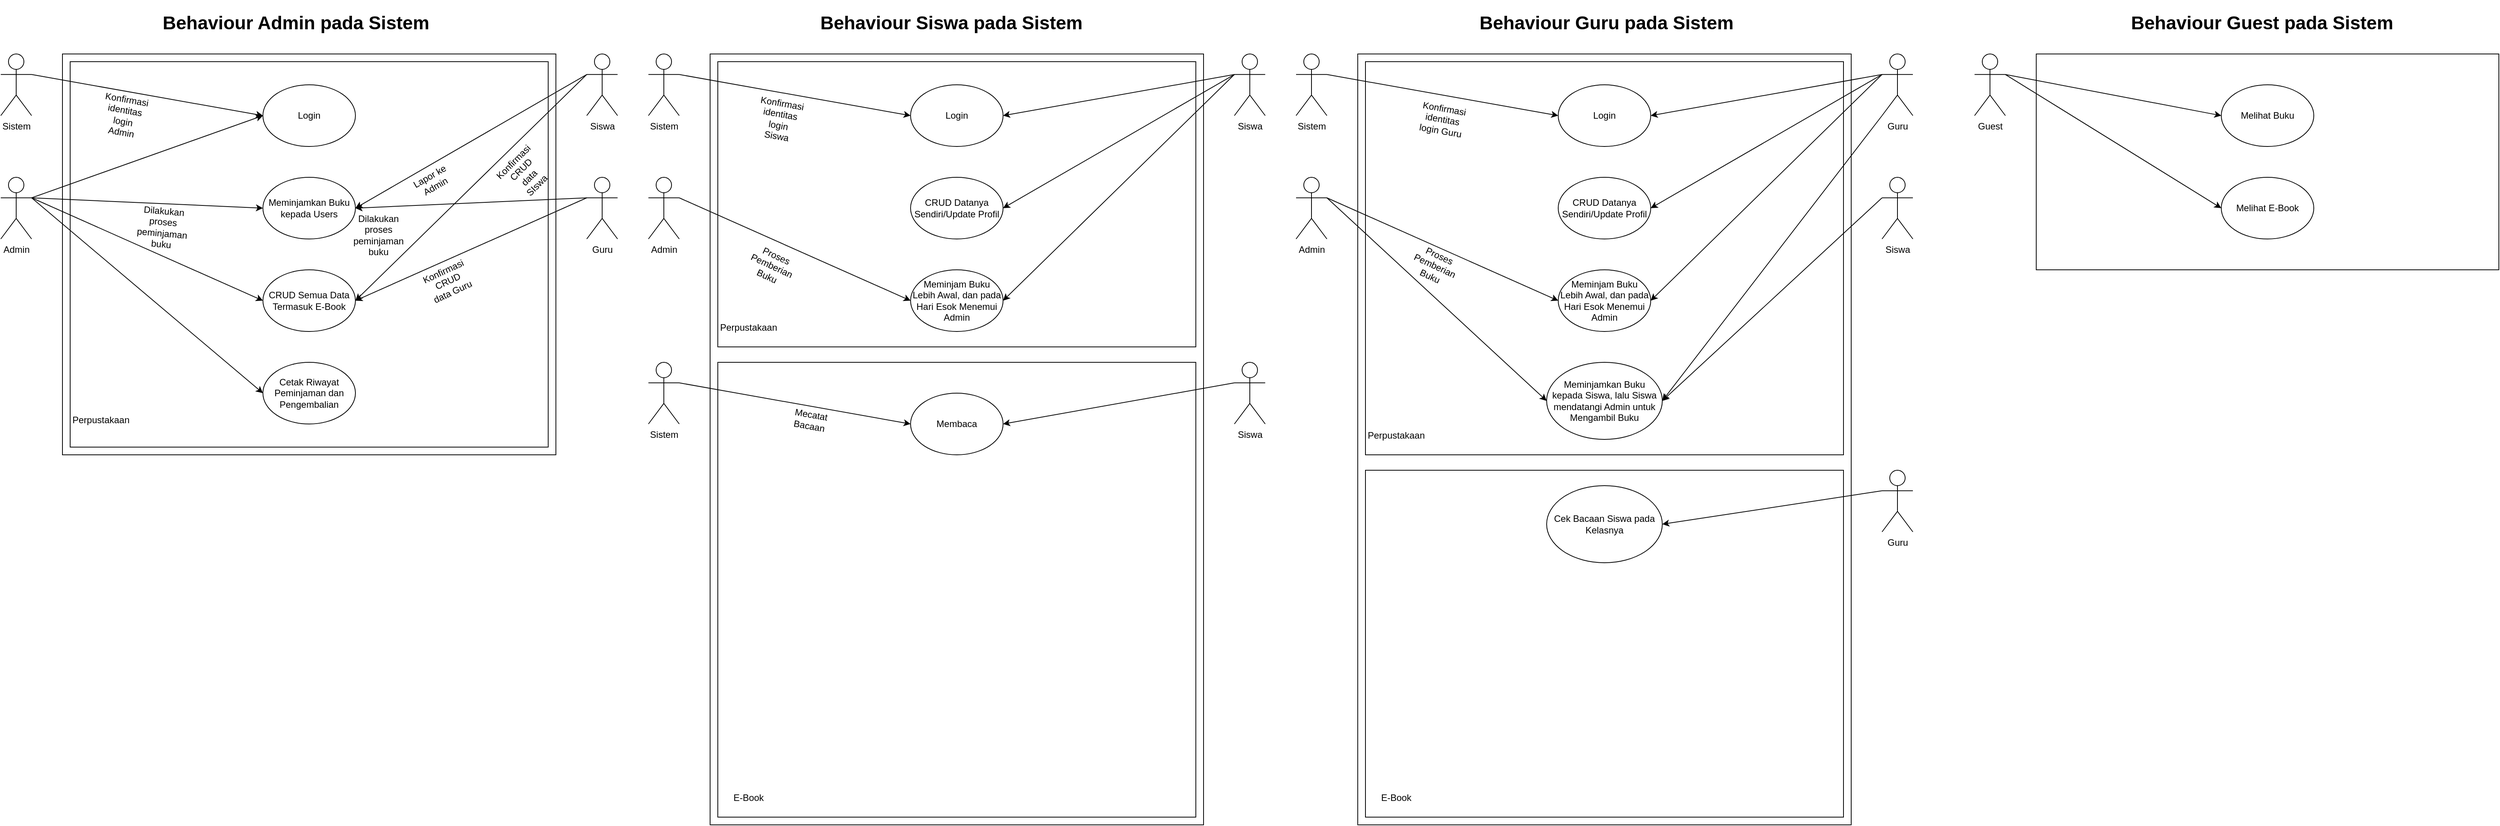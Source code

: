 <mxfile version="17.2.4" type="device"><diagram id="cAWzDEBJxJfLilxjlkbB" name="Perpustakaan MI"><mxGraphModel dx="1304" dy="698" grid="1" gridSize="10" guides="1" tooltips="1" connect="1" arrows="1" fold="1" page="1" pageScale="1" pageWidth="850" pageHeight="1100" math="0" shadow="0"><root><mxCell id="0"/><mxCell id="1" parent="0"/><mxCell id="WylW8twNO8rT4SedqsGJ-59" value="" style="rounded=0;whiteSpace=wrap;html=1;" parent="1" vertex="1"><mxGeometry x="2680" y="80" width="600" height="280" as="geometry"/></mxCell><mxCell id="WylW8twNO8rT4SedqsGJ-41" value="" style="rounded=0;whiteSpace=wrap;html=1;" parent="1" vertex="1"><mxGeometry x="1800" y="80" width="640" height="1000" as="geometry"/></mxCell><mxCell id="WylW8twNO8rT4SedqsGJ-26" value="" style="rounded=0;whiteSpace=wrap;html=1;" parent="1" vertex="1"><mxGeometry x="960" y="80" width="640" height="1000" as="geometry"/></mxCell><mxCell id="S-rxiM9MVwrU-0wHJ5Mt-27" value="" style="rounded=0;whiteSpace=wrap;html=1;" parent="1" vertex="1"><mxGeometry x="1810" y="90" width="620" height="510" as="geometry"/></mxCell><mxCell id="S-rxiM9MVwrU-0wHJ5Mt-17" value="" style="rounded=0;whiteSpace=wrap;html=1;fillColor=default;" parent="1" vertex="1"><mxGeometry x="970" y="90" width="620" height="370" as="geometry"/></mxCell><mxCell id="WylW8twNO8rT4SedqsGJ-3" value="" style="rounded=0;whiteSpace=wrap;html=1;" parent="1" vertex="1"><mxGeometry x="120" y="80" width="640" height="520" as="geometry"/></mxCell><mxCell id="S-rxiM9MVwrU-0wHJ5Mt-6" value="" style="rounded=0;whiteSpace=wrap;html=1;" parent="1" vertex="1"><mxGeometry x="130" y="90" width="620" height="500" as="geometry"/></mxCell><mxCell id="WylW8twNO8rT4SedqsGJ-11" style="edgeStyle=none;rounded=0;orthogonalLoop=1;jettySize=auto;html=1;exitX=1;exitY=0.333;exitDx=0;exitDy=0;exitPerimeter=0;entryX=0;entryY=0.5;entryDx=0;entryDy=0;" parent="1" source="WylW8twNO8rT4SedqsGJ-1" target="WylW8twNO8rT4SedqsGJ-4" edge="1"><mxGeometry relative="1" as="geometry"/></mxCell><mxCell id="WylW8twNO8rT4SedqsGJ-1" value="Sistem" style="shape=umlActor;verticalLabelPosition=bottom;verticalAlign=top;html=1;outlineConnect=0;" parent="1" vertex="1"><mxGeometry x="40" y="80" width="40" height="80" as="geometry"/></mxCell><mxCell id="WylW8twNO8rT4SedqsGJ-10" style="rounded=0;orthogonalLoop=1;jettySize=auto;html=1;exitX=1;exitY=0.333;exitDx=0;exitDy=0;exitPerimeter=0;entryX=0;entryY=0.5;entryDx=0;entryDy=0;" parent="1" source="WylW8twNO8rT4SedqsGJ-2" target="WylW8twNO8rT4SedqsGJ-4" edge="1"><mxGeometry relative="1" as="geometry"/></mxCell><mxCell id="WylW8twNO8rT4SedqsGJ-13" style="edgeStyle=none;rounded=0;orthogonalLoop=1;jettySize=auto;html=1;exitX=1;exitY=0.333;exitDx=0;exitDy=0;exitPerimeter=0;entryX=0;entryY=0.5;entryDx=0;entryDy=0;" parent="1" source="WylW8twNO8rT4SedqsGJ-2" target="WylW8twNO8rT4SedqsGJ-5" edge="1"><mxGeometry relative="1" as="geometry"/></mxCell><mxCell id="WylW8twNO8rT4SedqsGJ-19" style="edgeStyle=none;rounded=0;orthogonalLoop=1;jettySize=auto;html=1;exitX=1;exitY=0.333;exitDx=0;exitDy=0;exitPerimeter=0;entryX=0;entryY=0.5;entryDx=0;entryDy=0;" parent="1" source="WylW8twNO8rT4SedqsGJ-2" target="WylW8twNO8rT4SedqsGJ-6" edge="1"><mxGeometry relative="1" as="geometry"/></mxCell><mxCell id="WylW8twNO8rT4SedqsGJ-24" style="edgeStyle=none;rounded=0;orthogonalLoop=1;jettySize=auto;html=1;exitX=1;exitY=0.333;exitDx=0;exitDy=0;exitPerimeter=0;entryX=0;entryY=0.5;entryDx=0;entryDy=0;" parent="1" source="WylW8twNO8rT4SedqsGJ-2" target="WylW8twNO8rT4SedqsGJ-7" edge="1"><mxGeometry relative="1" as="geometry"/></mxCell><mxCell id="WylW8twNO8rT4SedqsGJ-2" value="Admin" style="shape=umlActor;verticalLabelPosition=bottom;verticalAlign=top;html=1;outlineConnect=0;" parent="1" vertex="1"><mxGeometry x="40" y="240" width="40" height="80" as="geometry"/></mxCell><mxCell id="WylW8twNO8rT4SedqsGJ-4" value="Login" style="ellipse;whiteSpace=wrap;html=1;fillColor=default;" parent="1" vertex="1"><mxGeometry x="380" y="120" width="120" height="80" as="geometry"/></mxCell><mxCell id="WylW8twNO8rT4SedqsGJ-5" value="Meminjamkan Buku kepada Users" style="ellipse;whiteSpace=wrap;html=1;fillColor=default;" parent="1" vertex="1"><mxGeometry x="380" y="240" width="120" height="80" as="geometry"/></mxCell><mxCell id="WylW8twNO8rT4SedqsGJ-6" value="CRUD Semua Data Termasuk E-Book" style="ellipse;whiteSpace=wrap;html=1;fillColor=default;" parent="1" vertex="1"><mxGeometry x="380" y="360" width="120" height="80" as="geometry"/></mxCell><mxCell id="WylW8twNO8rT4SedqsGJ-7" value="Cetak Riwayat Peminjaman dan Pengembalian" style="ellipse;whiteSpace=wrap;html=1;fillColor=default;" parent="1" vertex="1"><mxGeometry x="380" y="480" width="120" height="80" as="geometry"/></mxCell><mxCell id="WylW8twNO8rT4SedqsGJ-14" style="edgeStyle=none;rounded=0;orthogonalLoop=1;jettySize=auto;html=1;exitX=0;exitY=0.333;exitDx=0;exitDy=0;exitPerimeter=0;entryX=1;entryY=0.5;entryDx=0;entryDy=0;" parent="1" source="WylW8twNO8rT4SedqsGJ-8" target="WylW8twNO8rT4SedqsGJ-5" edge="1"><mxGeometry relative="1" as="geometry"/></mxCell><mxCell id="WylW8twNO8rT4SedqsGJ-20" style="edgeStyle=none;rounded=0;orthogonalLoop=1;jettySize=auto;html=1;exitX=0;exitY=0.333;exitDx=0;exitDy=0;exitPerimeter=0;entryX=1;entryY=0.5;entryDx=0;entryDy=0;" parent="1" source="WylW8twNO8rT4SedqsGJ-8" target="WylW8twNO8rT4SedqsGJ-6" edge="1"><mxGeometry relative="1" as="geometry"/></mxCell><mxCell id="WylW8twNO8rT4SedqsGJ-8" value="Siswa" style="shape=umlActor;verticalLabelPosition=bottom;verticalAlign=top;html=1;outlineConnect=0;" parent="1" vertex="1"><mxGeometry x="800" y="80" width="40" height="80" as="geometry"/></mxCell><mxCell id="WylW8twNO8rT4SedqsGJ-15" style="edgeStyle=none;rounded=0;orthogonalLoop=1;jettySize=auto;html=1;exitX=0;exitY=0.333;exitDx=0;exitDy=0;exitPerimeter=0;entryX=1;entryY=0.5;entryDx=0;entryDy=0;" parent="1" source="WylW8twNO8rT4SedqsGJ-9" target="WylW8twNO8rT4SedqsGJ-5" edge="1"><mxGeometry relative="1" as="geometry"><mxPoint x="500" y="280" as="targetPoint"/></mxGeometry></mxCell><mxCell id="WylW8twNO8rT4SedqsGJ-21" style="edgeStyle=none;rounded=0;orthogonalLoop=1;jettySize=auto;html=1;exitX=0;exitY=0.333;exitDx=0;exitDy=0;exitPerimeter=0;entryX=1;entryY=0.5;entryDx=0;entryDy=0;" parent="1" source="WylW8twNO8rT4SedqsGJ-9" target="WylW8twNO8rT4SedqsGJ-6" edge="1"><mxGeometry relative="1" as="geometry"><mxPoint x="570" y="360" as="targetPoint"/></mxGeometry></mxCell><mxCell id="WylW8twNO8rT4SedqsGJ-9" value="Guru" style="shape=umlActor;verticalLabelPosition=bottom;verticalAlign=top;html=1;outlineConnect=0;" parent="1" vertex="1"><mxGeometry x="800" y="240" width="40" height="80" as="geometry"/></mxCell><mxCell id="WylW8twNO8rT4SedqsGJ-12" value="Konfirmasi identitas login Admin" style="text;html=1;strokeColor=none;fillColor=none;align=center;verticalAlign=middle;whiteSpace=wrap;rounded=0;rotation=10;" parent="1" vertex="1"><mxGeometry x="170" y="145" width="60" height="30" as="geometry"/></mxCell><mxCell id="WylW8twNO8rT4SedqsGJ-16" value="Lapor ke Admin" style="text;html=1;strokeColor=none;fillColor=none;align=center;verticalAlign=middle;whiteSpace=wrap;rounded=0;rotation=-30;" parent="1" vertex="1"><mxGeometry x="570" y="230" width="60" height="30" as="geometry"/></mxCell><mxCell id="WylW8twNO8rT4SedqsGJ-17" value="Dilakukan proses peminjaman buku" style="text;html=1;strokeColor=none;fillColor=none;align=center;verticalAlign=middle;whiteSpace=wrap;rounded=0;rotation=0;" parent="1" vertex="1"><mxGeometry x="500" y="300" width="60" height="30" as="geometry"/></mxCell><mxCell id="WylW8twNO8rT4SedqsGJ-18" value="Dilakukan proses peminjaman buku" style="text;html=1;strokeColor=none;fillColor=none;align=center;verticalAlign=middle;whiteSpace=wrap;rounded=0;rotation=5;" parent="1" vertex="1"><mxGeometry x="220" y="290" width="60" height="30" as="geometry"/></mxCell><mxCell id="WylW8twNO8rT4SedqsGJ-22" value="Konfirmasi CRUD data Guru" style="text;html=1;strokeColor=none;fillColor=none;align=center;verticalAlign=middle;whiteSpace=wrap;rounded=0;rotation=-25;" parent="1" vertex="1"><mxGeometry x="590" y="360" width="60" height="30" as="geometry"/></mxCell><mxCell id="WylW8twNO8rT4SedqsGJ-23" value="Konfirmasi CRUD data SIswa" style="text;html=1;strokeColor=none;fillColor=none;align=center;verticalAlign=middle;whiteSpace=wrap;rounded=0;rotation=-45;" parent="1" vertex="1"><mxGeometry x="690" y="220" width="60" height="30" as="geometry"/></mxCell><mxCell id="WylW8twNO8rT4SedqsGJ-33" style="edgeStyle=none;rounded=0;orthogonalLoop=1;jettySize=auto;html=1;exitX=1;exitY=0.333;exitDx=0;exitDy=0;exitPerimeter=0;entryX=0;entryY=0.5;entryDx=0;entryDy=0;" parent="1" source="WylW8twNO8rT4SedqsGJ-28" target="WylW8twNO8rT4SedqsGJ-30" edge="1"><mxGeometry relative="1" as="geometry"/></mxCell><mxCell id="WylW8twNO8rT4SedqsGJ-28" value="Sistem" style="shape=umlActor;verticalLabelPosition=bottom;verticalAlign=top;html=1;outlineConnect=0;" parent="1" vertex="1"><mxGeometry x="880" y="80" width="40" height="80" as="geometry"/></mxCell><mxCell id="WylW8twNO8rT4SedqsGJ-32" style="edgeStyle=none;rounded=0;orthogonalLoop=1;jettySize=auto;html=1;exitX=0;exitY=0.333;exitDx=0;exitDy=0;exitPerimeter=0;entryX=1;entryY=0.5;entryDx=0;entryDy=0;" parent="1" source="WylW8twNO8rT4SedqsGJ-29" target="WylW8twNO8rT4SedqsGJ-30" edge="1"><mxGeometry relative="1" as="geometry"/></mxCell><mxCell id="WylW8twNO8rT4SedqsGJ-35" style="edgeStyle=none;rounded=0;orthogonalLoop=1;jettySize=auto;html=1;exitX=0;exitY=0.333;exitDx=0;exitDy=0;exitPerimeter=0;entryX=1;entryY=0.5;entryDx=0;entryDy=0;" parent="1" source="WylW8twNO8rT4SedqsGJ-29" target="WylW8twNO8rT4SedqsGJ-34" edge="1"><mxGeometry relative="1" as="geometry"/></mxCell><mxCell id="WylW8twNO8rT4SedqsGJ-37" style="edgeStyle=none;rounded=0;orthogonalLoop=1;jettySize=auto;html=1;exitX=0;exitY=0.333;exitDx=0;exitDy=0;exitPerimeter=0;entryX=1;entryY=0.5;entryDx=0;entryDy=0;" parent="1" source="WylW8twNO8rT4SedqsGJ-29" target="WylW8twNO8rT4SedqsGJ-36" edge="1"><mxGeometry relative="1" as="geometry"/></mxCell><mxCell id="WylW8twNO8rT4SedqsGJ-29" value="Siswa" style="shape=umlActor;verticalLabelPosition=bottom;verticalAlign=top;html=1;outlineConnect=0;" parent="1" vertex="1"><mxGeometry x="1640" y="80" width="40" height="80" as="geometry"/></mxCell><mxCell id="WylW8twNO8rT4SedqsGJ-30" value="Login" style="ellipse;whiteSpace=wrap;html=1;fillColor=default;" parent="1" vertex="1"><mxGeometry x="1220" y="120" width="120" height="80" as="geometry"/></mxCell><mxCell id="WylW8twNO8rT4SedqsGJ-31" value="Konfirmasi identitas login Siswa" style="text;html=1;strokeColor=none;fillColor=none;align=center;verticalAlign=middle;whiteSpace=wrap;rounded=0;rotation=10;" parent="1" vertex="1"><mxGeometry x="1020" y="150" width="60" height="30" as="geometry"/></mxCell><mxCell id="WylW8twNO8rT4SedqsGJ-34" value="CRUD Datanya Sendiri/Update Profil" style="ellipse;whiteSpace=wrap;html=1;fillColor=default;" parent="1" vertex="1"><mxGeometry x="1220" y="240" width="120" height="80" as="geometry"/></mxCell><mxCell id="WylW8twNO8rT4SedqsGJ-36" value="Meminjam Buku Lebih Awal, dan pada Hari Esok Menemui Admin" style="ellipse;whiteSpace=wrap;html=1;fillColor=default;" parent="1" vertex="1"><mxGeometry x="1220" y="360" width="120" height="80" as="geometry"/></mxCell><mxCell id="WylW8twNO8rT4SedqsGJ-39" style="edgeStyle=none;rounded=0;orthogonalLoop=1;jettySize=auto;html=1;exitX=1;exitY=0.333;exitDx=0;exitDy=0;exitPerimeter=0;entryX=0;entryY=0.5;entryDx=0;entryDy=0;" parent="1" source="WylW8twNO8rT4SedqsGJ-38" target="WylW8twNO8rT4SedqsGJ-36" edge="1"><mxGeometry relative="1" as="geometry"/></mxCell><mxCell id="WylW8twNO8rT4SedqsGJ-38" value="Admin" style="shape=umlActor;verticalLabelPosition=bottom;verticalAlign=top;html=1;outlineConnect=0;" parent="1" vertex="1"><mxGeometry x="880" y="240" width="40" height="80" as="geometry"/></mxCell><mxCell id="WylW8twNO8rT4SedqsGJ-40" value="Proses Pemberian Buku" style="text;html=1;strokeColor=none;fillColor=none;align=center;verticalAlign=middle;whiteSpace=wrap;rounded=0;rotation=25;" parent="1" vertex="1"><mxGeometry x="1010" y="340" width="60" height="30" as="geometry"/></mxCell><mxCell id="WylW8twNO8rT4SedqsGJ-47" style="edgeStyle=none;rounded=0;orthogonalLoop=1;jettySize=auto;html=1;exitX=1;exitY=0.333;exitDx=0;exitDy=0;exitPerimeter=0;entryX=0;entryY=0.5;entryDx=0;entryDy=0;" parent="1" source="WylW8twNO8rT4SedqsGJ-42" target="WylW8twNO8rT4SedqsGJ-45" edge="1"><mxGeometry relative="1" as="geometry"/></mxCell><mxCell id="WylW8twNO8rT4SedqsGJ-42" value="Sistem" style="shape=umlActor;verticalLabelPosition=bottom;verticalAlign=top;html=1;outlineConnect=0;" parent="1" vertex="1"><mxGeometry x="1720" y="80" width="40" height="80" as="geometry"/></mxCell><mxCell id="WylW8twNO8rT4SedqsGJ-46" style="edgeStyle=none;rounded=0;orthogonalLoop=1;jettySize=auto;html=1;exitX=0;exitY=0.333;exitDx=0;exitDy=0;exitPerimeter=0;entryX=1;entryY=0.5;entryDx=0;entryDy=0;" parent="1" source="WylW8twNO8rT4SedqsGJ-44" target="WylW8twNO8rT4SedqsGJ-45" edge="1"><mxGeometry relative="1" as="geometry"/></mxCell><mxCell id="WylW8twNO8rT4SedqsGJ-50" style="edgeStyle=none;rounded=0;orthogonalLoop=1;jettySize=auto;html=1;exitX=0;exitY=0.333;exitDx=0;exitDy=0;exitPerimeter=0;entryX=1;entryY=0.5;entryDx=0;entryDy=0;" parent="1" source="WylW8twNO8rT4SedqsGJ-44" target="WylW8twNO8rT4SedqsGJ-49" edge="1"><mxGeometry relative="1" as="geometry"/></mxCell><mxCell id="WylW8twNO8rT4SedqsGJ-52" style="edgeStyle=none;rounded=0;orthogonalLoop=1;jettySize=auto;html=1;exitX=0;exitY=0.333;exitDx=0;exitDy=0;exitPerimeter=0;entryX=1;entryY=0.5;entryDx=0;entryDy=0;" parent="1" source="WylW8twNO8rT4SedqsGJ-44" target="WylW8twNO8rT4SedqsGJ-51" edge="1"><mxGeometry relative="1" as="geometry"/></mxCell><mxCell id="KIeXIpCx5sbgRmZz-L6O-29" style="rounded=0;orthogonalLoop=1;jettySize=auto;html=1;exitX=0;exitY=1;exitDx=0;exitDy=0;exitPerimeter=0;entryX=1;entryY=0.5;entryDx=0;entryDy=0;" parent="1" source="WylW8twNO8rT4SedqsGJ-44" target="KIeXIpCx5sbgRmZz-L6O-28" edge="1"><mxGeometry relative="1" as="geometry"/></mxCell><mxCell id="WylW8twNO8rT4SedqsGJ-44" value="Guru" style="shape=umlActor;verticalLabelPosition=bottom;verticalAlign=top;html=1;outlineConnect=0;" parent="1" vertex="1"><mxGeometry x="2480" y="80" width="40" height="80" as="geometry"/></mxCell><mxCell id="WylW8twNO8rT4SedqsGJ-45" value="Login" style="ellipse;whiteSpace=wrap;html=1;fillColor=default;" parent="1" vertex="1"><mxGeometry x="2060" y="120" width="120" height="80" as="geometry"/></mxCell><mxCell id="WylW8twNO8rT4SedqsGJ-48" value="Konfirmasi identitas login Guru" style="text;html=1;strokeColor=none;fillColor=none;align=center;verticalAlign=middle;whiteSpace=wrap;rounded=0;rotation=10;" parent="1" vertex="1"><mxGeometry x="1880" y="150" width="60" height="30" as="geometry"/></mxCell><mxCell id="WylW8twNO8rT4SedqsGJ-49" value="CRUD Datanya Sendiri/Update Profil" style="ellipse;whiteSpace=wrap;html=1;fillColor=default;" parent="1" vertex="1"><mxGeometry x="2060" y="240" width="120" height="80" as="geometry"/></mxCell><mxCell id="WylW8twNO8rT4SedqsGJ-51" value="Meminjam Buku Lebih Awal, dan pada Hari Esok Menemui Admin" style="ellipse;whiteSpace=wrap;html=1;fillColor=default;" parent="1" vertex="1"><mxGeometry x="2060" y="360" width="120" height="80" as="geometry"/></mxCell><mxCell id="WylW8twNO8rT4SedqsGJ-54" style="edgeStyle=none;rounded=0;orthogonalLoop=1;jettySize=auto;html=1;exitX=1;exitY=0.333;exitDx=0;exitDy=0;exitPerimeter=0;entryX=0;entryY=0.5;entryDx=0;entryDy=0;" parent="1" source="WylW8twNO8rT4SedqsGJ-53" target="WylW8twNO8rT4SedqsGJ-51" edge="1"><mxGeometry relative="1" as="geometry"/></mxCell><mxCell id="KIeXIpCx5sbgRmZz-L6O-32" style="edgeStyle=none;rounded=0;orthogonalLoop=1;jettySize=auto;html=1;exitX=1;exitY=0.333;exitDx=0;exitDy=0;exitPerimeter=0;entryX=0;entryY=0.5;entryDx=0;entryDy=0;" parent="1" source="WylW8twNO8rT4SedqsGJ-53" target="KIeXIpCx5sbgRmZz-L6O-28" edge="1"><mxGeometry relative="1" as="geometry"/></mxCell><mxCell id="WylW8twNO8rT4SedqsGJ-53" value="Admin" style="shape=umlActor;verticalLabelPosition=bottom;verticalAlign=top;html=1;outlineConnect=0;" parent="1" vertex="1"><mxGeometry x="1720" y="240" width="40" height="80" as="geometry"/></mxCell><mxCell id="WylW8twNO8rT4SedqsGJ-55" value="Proses Pemberian Buku" style="text;html=1;strokeColor=none;fillColor=none;align=center;verticalAlign=middle;whiteSpace=wrap;rounded=0;rotation=25;" parent="1" vertex="1"><mxGeometry x="1870" y="340" width="60" height="30" as="geometry"/></mxCell><mxCell id="WylW8twNO8rT4SedqsGJ-63" style="edgeStyle=none;rounded=0;orthogonalLoop=1;jettySize=auto;html=1;exitX=1;exitY=0.333;exitDx=0;exitDy=0;exitPerimeter=0;entryX=0;entryY=0.5;entryDx=0;entryDy=0;" parent="1" source="WylW8twNO8rT4SedqsGJ-60" target="WylW8twNO8rT4SedqsGJ-62" edge="1"><mxGeometry relative="1" as="geometry"/></mxCell><mxCell id="S-rxiM9MVwrU-0wHJ5Mt-25" style="rounded=0;orthogonalLoop=1;jettySize=auto;html=1;exitX=1;exitY=0.333;exitDx=0;exitDy=0;exitPerimeter=0;entryX=0;entryY=0.5;entryDx=0;entryDy=0;" parent="1" source="WylW8twNO8rT4SedqsGJ-60" target="S-rxiM9MVwrU-0wHJ5Mt-24" edge="1"><mxGeometry relative="1" as="geometry"/></mxCell><mxCell id="WylW8twNO8rT4SedqsGJ-60" value="Guest" style="shape=umlActor;verticalLabelPosition=bottom;verticalAlign=top;html=1;outlineConnect=0;" parent="1" vertex="1"><mxGeometry x="2600" y="80" width="40" height="80" as="geometry"/></mxCell><mxCell id="WylW8twNO8rT4SedqsGJ-62" value="Melihat Buku" style="ellipse;whiteSpace=wrap;html=1;fillColor=default;" parent="1" vertex="1"><mxGeometry x="2920" y="120" width="120" height="80" as="geometry"/></mxCell><mxCell id="KIeXIpCx5sbgRmZz-L6O-28" value="Meminjamkan Buku kepada Siswa, lalu Siswa mendatangi Admin untuk Mengambil Buku" style="ellipse;whiteSpace=wrap;html=1;fillColor=default;" parent="1" vertex="1"><mxGeometry x="2045" y="480" width="150" height="100" as="geometry"/></mxCell><mxCell id="KIeXIpCx5sbgRmZz-L6O-31" style="edgeStyle=none;rounded=0;orthogonalLoop=1;jettySize=auto;html=1;exitX=0;exitY=0.333;exitDx=0;exitDy=0;exitPerimeter=0;entryX=1;entryY=0.5;entryDx=0;entryDy=0;" parent="1" source="KIeXIpCx5sbgRmZz-L6O-30" target="KIeXIpCx5sbgRmZz-L6O-28" edge="1"><mxGeometry relative="1" as="geometry"/></mxCell><mxCell id="KIeXIpCx5sbgRmZz-L6O-30" value="Siswa" style="shape=umlActor;verticalLabelPosition=bottom;verticalAlign=top;html=1;outlineConnect=0;" parent="1" vertex="1"><mxGeometry x="2480" y="240" width="40" height="80" as="geometry"/></mxCell><mxCell id="S-rxiM9MVwrU-0wHJ5Mt-1" value="&lt;h1&gt;Behaviour Admin pada Sistem&lt;/h1&gt;" style="text;html=1;strokeColor=none;fillColor=none;spacing=5;spacingTop=-20;whiteSpace=wrap;overflow=hidden;rounded=0;" parent="1" vertex="1"><mxGeometry x="245" y="20" width="360" height="40" as="geometry"/></mxCell><mxCell id="S-rxiM9MVwrU-0wHJ5Mt-2" value="&lt;h1&gt;Behaviour Siswa pada Sistem&lt;/h1&gt;" style="text;html=1;strokeColor=none;fillColor=none;spacing=5;spacingTop=-20;whiteSpace=wrap;overflow=hidden;rounded=0;" parent="1" vertex="1"><mxGeometry x="1098" y="20" width="355" height="40" as="geometry"/></mxCell><mxCell id="S-rxiM9MVwrU-0wHJ5Mt-3" value="&lt;h1&gt;Behaviour Guru pada Sistem&lt;/h1&gt;" style="text;html=1;strokeColor=none;fillColor=none;spacing=5;spacingTop=-20;whiteSpace=wrap;overflow=hidden;rounded=0;" parent="1" vertex="1"><mxGeometry x="1953" y="20" width="345" height="40" as="geometry"/></mxCell><mxCell id="S-rxiM9MVwrU-0wHJ5Mt-4" value="&lt;h1&gt;Behaviour Guest pada Sistem&lt;/h1&gt;" style="text;html=1;strokeColor=none;fillColor=none;spacing=5;spacingTop=-20;whiteSpace=wrap;overflow=hidden;rounded=0;" parent="1" vertex="1"><mxGeometry x="2798" y="20" width="355" height="40" as="geometry"/></mxCell><mxCell id="S-rxiM9MVwrU-0wHJ5Mt-7" value="Perpustakaan" style="text;html=1;strokeColor=none;fillColor=none;align=center;verticalAlign=middle;whiteSpace=wrap;rounded=0;" parent="1" vertex="1"><mxGeometry x="140" y="540" width="60" height="30" as="geometry"/></mxCell><mxCell id="S-rxiM9MVwrU-0wHJ5Mt-18" value="Perpustakaan" style="text;html=1;strokeColor=none;fillColor=none;align=center;verticalAlign=middle;whiteSpace=wrap;rounded=0;" parent="1" vertex="1"><mxGeometry x="980" y="420" width="60" height="30" as="geometry"/></mxCell><mxCell id="S-rxiM9MVwrU-0wHJ5Mt-19" value="" style="rounded=0;whiteSpace=wrap;html=1;" parent="1" vertex="1"><mxGeometry x="970" y="480" width="620" height="590" as="geometry"/></mxCell><mxCell id="S-rxiM9MVwrU-0wHJ5Mt-20" value="E-Book" style="text;html=1;strokeColor=none;fillColor=none;align=center;verticalAlign=middle;whiteSpace=wrap;rounded=0;" parent="1" vertex="1"><mxGeometry x="980" y="1030" width="60" height="30" as="geometry"/></mxCell><mxCell id="J0BQy_spq-UoHzecPVDX-2" style="edgeStyle=none;rounded=0;orthogonalLoop=1;jettySize=auto;html=1;exitX=1;exitY=0.333;exitDx=0;exitDy=0;exitPerimeter=0;entryX=0;entryY=0.5;entryDx=0;entryDy=0;" parent="1" source="S-rxiM9MVwrU-0wHJ5Mt-21" target="S-rxiM9MVwrU-0wHJ5Mt-36" edge="1"><mxGeometry relative="1" as="geometry"/></mxCell><mxCell id="S-rxiM9MVwrU-0wHJ5Mt-21" value="Sistem" style="shape=umlActor;verticalLabelPosition=bottom;verticalAlign=top;html=1;outlineConnect=0;" parent="1" vertex="1"><mxGeometry x="880" y="480" width="40" height="80" as="geometry"/></mxCell><mxCell id="J0BQy_spq-UoHzecPVDX-1" style="rounded=0;orthogonalLoop=1;jettySize=auto;html=1;exitX=0;exitY=0.333;exitDx=0;exitDy=0;exitPerimeter=0;entryX=1;entryY=0.5;entryDx=0;entryDy=0;" parent="1" source="S-rxiM9MVwrU-0wHJ5Mt-22" target="S-rxiM9MVwrU-0wHJ5Mt-36" edge="1"><mxGeometry relative="1" as="geometry"/></mxCell><mxCell id="S-rxiM9MVwrU-0wHJ5Mt-22" value="Siswa" style="shape=umlActor;verticalLabelPosition=bottom;verticalAlign=top;html=1;outlineConnect=0;" parent="1" vertex="1"><mxGeometry x="1640" y="480" width="40" height="80" as="geometry"/></mxCell><mxCell id="S-rxiM9MVwrU-0wHJ5Mt-24" value="Melihat E-Book" style="ellipse;whiteSpace=wrap;html=1;fillColor=default;" parent="1" vertex="1"><mxGeometry x="2920" y="240" width="120" height="80" as="geometry"/></mxCell><mxCell id="S-rxiM9MVwrU-0wHJ5Mt-28" value="" style="rounded=0;whiteSpace=wrap;html=1;" parent="1" vertex="1"><mxGeometry x="1810" y="620" width="620" height="450" as="geometry"/></mxCell><mxCell id="S-rxiM9MVwrU-0wHJ5Mt-29" value="Perpustakaan" style="text;html=1;strokeColor=none;fillColor=none;align=center;verticalAlign=middle;whiteSpace=wrap;rounded=0;" parent="1" vertex="1"><mxGeometry x="1820" y="560" width="60" height="30" as="geometry"/></mxCell><mxCell id="S-rxiM9MVwrU-0wHJ5Mt-30" value="E-Book" style="text;html=1;strokeColor=none;fillColor=none;align=center;verticalAlign=middle;whiteSpace=wrap;rounded=0;" parent="1" vertex="1"><mxGeometry x="1820" y="1030" width="60" height="30" as="geometry"/></mxCell><mxCell id="J0BQy_spq-UoHzecPVDX-4" style="edgeStyle=none;rounded=0;orthogonalLoop=1;jettySize=auto;html=1;exitX=0;exitY=0.333;exitDx=0;exitDy=0;exitPerimeter=0;entryX=1;entryY=0.5;entryDx=0;entryDy=0;" parent="1" source="S-rxiM9MVwrU-0wHJ5Mt-32" target="S-rxiM9MVwrU-0wHJ5Mt-35" edge="1"><mxGeometry relative="1" as="geometry"/></mxCell><mxCell id="S-rxiM9MVwrU-0wHJ5Mt-32" value="Guru" style="shape=umlActor;verticalLabelPosition=bottom;verticalAlign=top;html=1;outlineConnect=0;" parent="1" vertex="1"><mxGeometry x="2480" y="620" width="40" height="80" as="geometry"/></mxCell><mxCell id="S-rxiM9MVwrU-0wHJ5Mt-35" value="Cek Bacaan Siswa pada Kelasnya" style="ellipse;whiteSpace=wrap;html=1;fillColor=default;" parent="1" vertex="1"><mxGeometry x="2045" y="640" width="150" height="100" as="geometry"/></mxCell><mxCell id="S-rxiM9MVwrU-0wHJ5Mt-36" value="Membaca" style="ellipse;whiteSpace=wrap;html=1;fillColor=default;" parent="1" vertex="1"><mxGeometry x="1220" y="520" width="120" height="80" as="geometry"/></mxCell><mxCell id="J0BQy_spq-UoHzecPVDX-3" value="Mecatat Bacaan" style="text;html=1;strokeColor=none;fillColor=none;align=center;verticalAlign=middle;whiteSpace=wrap;rounded=0;rotation=10;" parent="1" vertex="1"><mxGeometry x="1060" y="540" width="60" height="30" as="geometry"/></mxCell></root></mxGraphModel></diagram></mxfile>